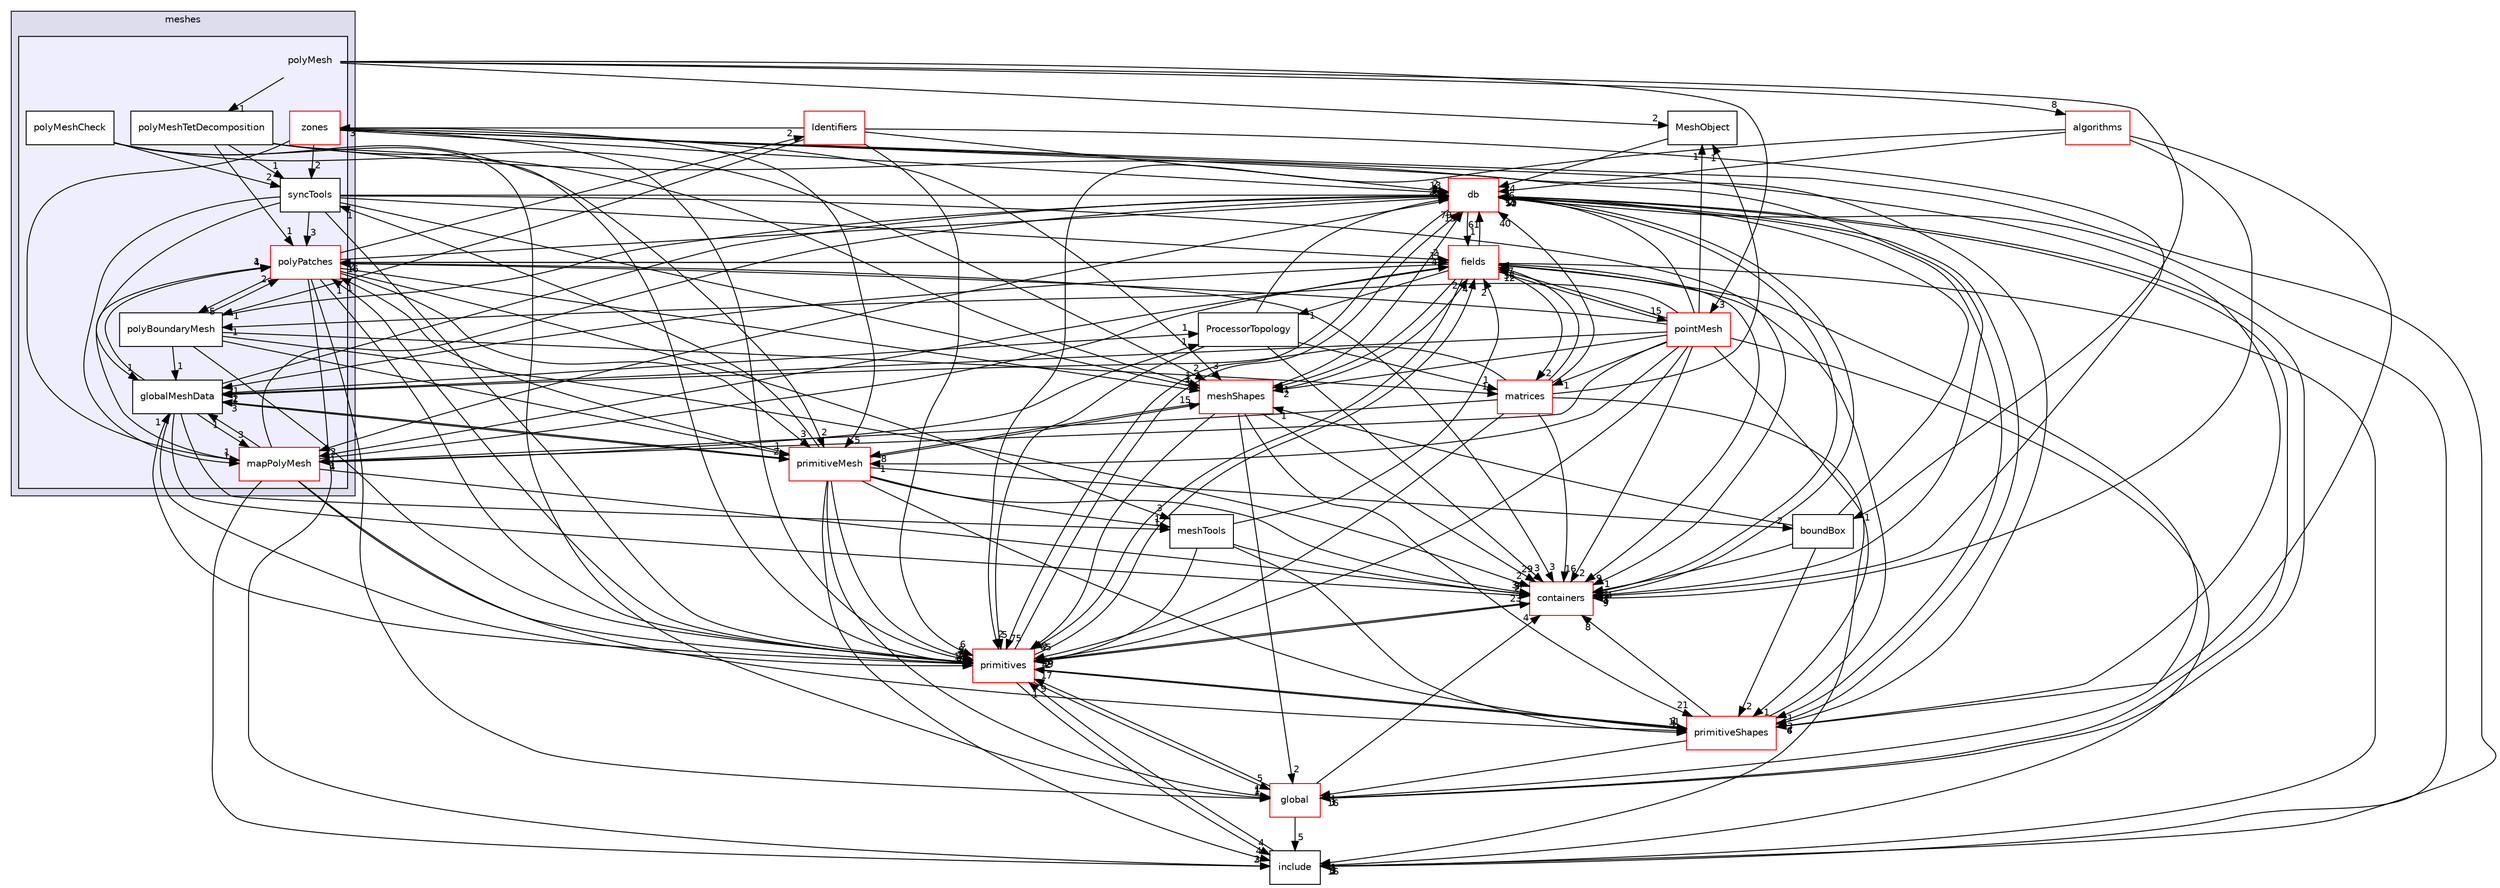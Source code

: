 digraph "src/OpenFOAM/meshes/polyMesh" {
  bgcolor=transparent;
  compound=true
  node [ fontsize="10", fontname="Helvetica"];
  edge [ labelfontsize="10", labelfontname="Helvetica"];
  subgraph clusterdir_aa2423979fb45fc41c393a5db370ab21 {
    graph [ bgcolor="#ddddee", pencolor="black", label="meshes" fontname="Helvetica", fontsize="10", URL="dir_aa2423979fb45fc41c393a5db370ab21.html"]
  subgraph clusterdir_5e5a63cb97aae3d01c8e98f0c14953bc {
    graph [ bgcolor="#eeeeff", pencolor="black", label="" URL="dir_5e5a63cb97aae3d01c8e98f0c14953bc.html"];
    dir_5e5a63cb97aae3d01c8e98f0c14953bc [shape=plaintext label="polyMesh"];
    dir_95ca72a671ba08a3e33cea2e49f9882b [shape=box label="globalMeshData" color="black" fillcolor="white" style="filled" URL="dir_95ca72a671ba08a3e33cea2e49f9882b.html"];
    dir_1adf3b4e71e6bce57c8961c31cd11722 [shape=box label="mapPolyMesh" color="red" fillcolor="white" style="filled" URL="dir_1adf3b4e71e6bce57c8961c31cd11722.html"];
    dir_69df57964460ad28b76ac09933bf52c8 [shape=box label="polyBoundaryMesh" color="black" fillcolor="white" style="filled" URL="dir_69df57964460ad28b76ac09933bf52c8.html"];
    dir_3e84726d0154b50af3a1a7ed05c0a6bf [shape=box label="polyMeshCheck" color="black" fillcolor="white" style="filled" URL="dir_3e84726d0154b50af3a1a7ed05c0a6bf.html"];
    dir_1e4945b354ea97891e73a31b10cf7cca [shape=box label="polyMeshTetDecomposition" color="black" fillcolor="white" style="filled" URL="dir_1e4945b354ea97891e73a31b10cf7cca.html"];
    dir_67ffeba79fe92b46a9460556346ffbde [shape=box label="polyPatches" color="red" fillcolor="white" style="filled" URL="dir_67ffeba79fe92b46a9460556346ffbde.html"];
    dir_846fa5f9578248909e3d5e97be33930d [shape=box label="syncTools" color="black" fillcolor="white" style="filled" URL="dir_846fa5f9578248909e3d5e97be33930d.html"];
    dir_64d5f56b1fc2c581582c069046c0b977 [shape=box label="zones" color="red" fillcolor="white" style="filled" URL="dir_64d5f56b1fc2c581582c069046c0b977.html"];
  }
  }
  dir_962442b8f989d5529fab5e0f0e4ffb74 [shape=box label="fields" color="red" URL="dir_962442b8f989d5529fab5e0f0e4ffb74.html"];
  dir_19d0872053bde092be81d7fe3f56cbf7 [shape=box label="containers" color="red" URL="dir_19d0872053bde092be81d7fe3f56cbf7.html"];
  dir_b07477ab37bc0cd7eb28fb569c691c21 [shape=box label="matrices" color="red" URL="dir_b07477ab37bc0cd7eb28fb569c691c21.html"];
  dir_d498992fb7d3f293d898bf6d3a4df869 [shape=box label="primitiveMesh" color="red" URL="dir_d498992fb7d3f293d898bf6d3a4df869.html"];
  dir_eacc4aff89696b3e3ac7cbcde46e9390 [shape=box label="MeshObject" URL="dir_eacc4aff89696b3e3ac7cbcde46e9390.html"];
  dir_63c634f7a7cfd679ac26c67fb30fc32f [shape=box label="db" color="red" URL="dir_63c634f7a7cfd679ac26c67fb30fc32f.html"];
  dir_a36ac568b20b0ed2190ed53a491bc296 [shape=box label="primitiveShapes" color="red" URL="dir_a36ac568b20b0ed2190ed53a491bc296.html"];
  dir_fa020d1bff9bcecc84fa7b07f71b0284 [shape=box label="meshTools" URL="dir_fa020d1bff9bcecc84fa7b07f71b0284.html"];
  dir_419482a3f24625018b60fd6b1f4b7501 [shape=box label="boundBox" URL="dir_419482a3f24625018b60fd6b1f4b7501.html"];
  dir_8583492183f4d27c76555f8f333dd07b [shape=box label="global" color="red" URL="dir_8583492183f4d27c76555f8f333dd07b.html"];
  dir_3e50f45338116b169052b428016851aa [shape=box label="primitives" color="red" URL="dir_3e50f45338116b169052b428016851aa.html"];
  dir_d4a4bcbf783b68a312735f83d8eebbff [shape=box label="algorithms" color="red" URL="dir_d4a4bcbf783b68a312735f83d8eebbff.html"];
  dir_b8e2732bc99f8fb2a379dad81aa6030e [shape=box label="meshShapes" color="red" URL="dir_b8e2732bc99f8fb2a379dad81aa6030e.html"];
  dir_e954e9f5966bc1c681a414ec8bd0ee15 [shape=box label="include" URL="dir_e954e9f5966bc1c681a414ec8bd0ee15.html"];
  dir_44915d476cda87f9c46b97924fb23879 [shape=box label="pointMesh" color="red" URL="dir_44915d476cda87f9c46b97924fb23879.html"];
  dir_46d38082bd7d8309277c8be4e1f70190 [shape=box label="ProcessorTopology" URL="dir_46d38082bd7d8309277c8be4e1f70190.html"];
  dir_162c770ecfd5d3d84e768ef2f1993e65 [shape=box label="Identifiers" color="red" URL="dir_162c770ecfd5d3d84e768ef2f1993e65.html"];
  dir_1e4945b354ea97891e73a31b10cf7cca->dir_67ffeba79fe92b46a9460556346ffbde [headlabel="1", labeldistance=1.5 headhref="dir_002315_002316.html"];
  dir_1e4945b354ea97891e73a31b10cf7cca->dir_846fa5f9578248909e3d5e97be33930d [headlabel="1", labeldistance=1.5 headhref="dir_002315_002334.html"];
  dir_1e4945b354ea97891e73a31b10cf7cca->dir_a36ac568b20b0ed2190ed53a491bc296 [headlabel="3", labeldistance=1.5 headhref="dir_002315_002347.html"];
  dir_1e4945b354ea97891e73a31b10cf7cca->dir_3e50f45338116b169052b428016851aa [headlabel="1", labeldistance=1.5 headhref="dir_002315_002358.html"];
  dir_1e4945b354ea97891e73a31b10cf7cca->dir_b8e2732bc99f8fb2a379dad81aa6030e [headlabel="2", labeldistance=1.5 headhref="dir_002315_002271.html"];
  dir_962442b8f989d5529fab5e0f0e4ffb74->dir_67ffeba79fe92b46a9460556346ffbde [headlabel="4", labeldistance=1.5 headhref="dir_002054_002316.html"];
  dir_962442b8f989d5529fab5e0f0e4ffb74->dir_19d0872053bde092be81d7fe3f56cbf7 [headlabel="9", labeldistance=1.5 headhref="dir_002054_001934.html"];
  dir_962442b8f989d5529fab5e0f0e4ffb74->dir_b07477ab37bc0cd7eb28fb569c691c21 [headlabel="2", labeldistance=1.5 headhref="dir_002054_002170.html"];
  dir_962442b8f989d5529fab5e0f0e4ffb74->dir_1adf3b4e71e6bce57c8961c31cd11722 [headlabel="1", labeldistance=1.5 headhref="dir_002054_002306.html"];
  dir_962442b8f989d5529fab5e0f0e4ffb74->dir_63c634f7a7cfd679ac26c67fb30fc32f [headlabel="61", labeldistance=1.5 headhref="dir_002054_001985.html"];
  dir_962442b8f989d5529fab5e0f0e4ffb74->dir_95ca72a671ba08a3e33cea2e49f9882b [headlabel="1", labeldistance=1.5 headhref="dir_002054_002305.html"];
  dir_962442b8f989d5529fab5e0f0e4ffb74->dir_8583492183f4d27c76555f8f333dd07b [headlabel="1", labeldistance=1.5 headhref="dir_002054_002130.html"];
  dir_962442b8f989d5529fab5e0f0e4ffb74->dir_3e50f45338116b169052b428016851aa [headlabel="65", labeldistance=1.5 headhref="dir_002054_002358.html"];
  dir_962442b8f989d5529fab5e0f0e4ffb74->dir_b8e2732bc99f8fb2a379dad81aa6030e [headlabel="1", labeldistance=1.5 headhref="dir_002054_002271.html"];
  dir_962442b8f989d5529fab5e0f0e4ffb74->dir_e954e9f5966bc1c681a414ec8bd0ee15 [headlabel="1", labeldistance=1.5 headhref="dir_002054_002152.html"];
  dir_962442b8f989d5529fab5e0f0e4ffb74->dir_44915d476cda87f9c46b97924fb23879 [headlabel="15", labeldistance=1.5 headhref="dir_002054_002282.html"];
  dir_962442b8f989d5529fab5e0f0e4ffb74->dir_46d38082bd7d8309277c8be4e1f70190 [headlabel="1", labeldistance=1.5 headhref="dir_002054_002356.html"];
  dir_67ffeba79fe92b46a9460556346ffbde->dir_962442b8f989d5529fab5e0f0e4ffb74 [headlabel="11", labeldistance=1.5 headhref="dir_002316_002054.html"];
  dir_67ffeba79fe92b46a9460556346ffbde->dir_19d0872053bde092be81d7fe3f56cbf7 [headlabel="3", labeldistance=1.5 headhref="dir_002316_001934.html"];
  dir_67ffeba79fe92b46a9460556346ffbde->dir_69df57964460ad28b76ac09933bf52c8 [headlabel="5", labeldistance=1.5 headhref="dir_002316_002313.html"];
  dir_67ffeba79fe92b46a9460556346ffbde->dir_d498992fb7d3f293d898bf6d3a4df869 [headlabel="3", labeldistance=1.5 headhref="dir_002316_002342.html"];
  dir_67ffeba79fe92b46a9460556346ffbde->dir_63c634f7a7cfd679ac26c67fb30fc32f [headlabel="27", labeldistance=1.5 headhref="dir_002316_001985.html"];
  dir_67ffeba79fe92b46a9460556346ffbde->dir_fa020d1bff9bcecc84fa7b07f71b0284 [headlabel="3", labeldistance=1.5 headhref="dir_002316_002281.html"];
  dir_67ffeba79fe92b46a9460556346ffbde->dir_8583492183f4d27c76555f8f333dd07b [headlabel="1", labeldistance=1.5 headhref="dir_002316_002130.html"];
  dir_67ffeba79fe92b46a9460556346ffbde->dir_3e50f45338116b169052b428016851aa [headlabel="2", labeldistance=1.5 headhref="dir_002316_002358.html"];
  dir_67ffeba79fe92b46a9460556346ffbde->dir_b8e2732bc99f8fb2a379dad81aa6030e [headlabel="3", labeldistance=1.5 headhref="dir_002316_002271.html"];
  dir_67ffeba79fe92b46a9460556346ffbde->dir_e954e9f5966bc1c681a414ec8bd0ee15 [headlabel="3", labeldistance=1.5 headhref="dir_002316_002152.html"];
  dir_67ffeba79fe92b46a9460556346ffbde->dir_162c770ecfd5d3d84e768ef2f1993e65 [headlabel="2", labeldistance=1.5 headhref="dir_002316_002265.html"];
  dir_19d0872053bde092be81d7fe3f56cbf7->dir_63c634f7a7cfd679ac26c67fb30fc32f [headlabel="51", labeldistance=1.5 headhref="dir_001934_001985.html"];
  dir_19d0872053bde092be81d7fe3f56cbf7->dir_3e50f45338116b169052b428016851aa [headlabel="49", labeldistance=1.5 headhref="dir_001934_002358.html"];
  dir_b07477ab37bc0cd7eb28fb569c691c21->dir_962442b8f989d5529fab5e0f0e4ffb74 [headlabel="36", labeldistance=1.5 headhref="dir_002170_002054.html"];
  dir_b07477ab37bc0cd7eb28fb569c691c21->dir_19d0872053bde092be81d7fe3f56cbf7 [headlabel="16", labeldistance=1.5 headhref="dir_002170_001934.html"];
  dir_b07477ab37bc0cd7eb28fb569c691c21->dir_1adf3b4e71e6bce57c8961c31cd11722 [headlabel="1", labeldistance=1.5 headhref="dir_002170_002306.html"];
  dir_b07477ab37bc0cd7eb28fb569c691c21->dir_eacc4aff89696b3e3ac7cbcde46e9390 [headlabel="1", labeldistance=1.5 headhref="dir_002170_002270.html"];
  dir_b07477ab37bc0cd7eb28fb569c691c21->dir_63c634f7a7cfd679ac26c67fb30fc32f [headlabel="40", labeldistance=1.5 headhref="dir_002170_001985.html"];
  dir_b07477ab37bc0cd7eb28fb569c691c21->dir_95ca72a671ba08a3e33cea2e49f9882b [headlabel="1", labeldistance=1.5 headhref="dir_002170_002305.html"];
  dir_b07477ab37bc0cd7eb28fb569c691c21->dir_3e50f45338116b169052b428016851aa [headlabel="26", labeldistance=1.5 headhref="dir_002170_002358.html"];
  dir_b07477ab37bc0cd7eb28fb569c691c21->dir_e954e9f5966bc1c681a414ec8bd0ee15 [headlabel="1", labeldistance=1.5 headhref="dir_002170_002152.html"];
  dir_1adf3b4e71e6bce57c8961c31cd11722->dir_962442b8f989d5529fab5e0f0e4ffb74 [headlabel="4", labeldistance=1.5 headhref="dir_002306_002054.html"];
  dir_1adf3b4e71e6bce57c8961c31cd11722->dir_67ffeba79fe92b46a9460556346ffbde [headlabel="1", labeldistance=1.5 headhref="dir_002306_002316.html"];
  dir_1adf3b4e71e6bce57c8961c31cd11722->dir_19d0872053bde092be81d7fe3f56cbf7 [headlabel="7", labeldistance=1.5 headhref="dir_002306_001934.html"];
  dir_1adf3b4e71e6bce57c8961c31cd11722->dir_63c634f7a7cfd679ac26c67fb30fc32f [headlabel="9", labeldistance=1.5 headhref="dir_002306_001985.html"];
  dir_1adf3b4e71e6bce57c8961c31cd11722->dir_a36ac568b20b0ed2190ed53a491bc296 [headlabel="1", labeldistance=1.5 headhref="dir_002306_002347.html"];
  dir_1adf3b4e71e6bce57c8961c31cd11722->dir_95ca72a671ba08a3e33cea2e49f9882b [headlabel="1", labeldistance=1.5 headhref="dir_002306_002305.html"];
  dir_1adf3b4e71e6bce57c8961c31cd11722->dir_3e50f45338116b169052b428016851aa [headlabel="13", labeldistance=1.5 headhref="dir_002306_002358.html"];
  dir_1adf3b4e71e6bce57c8961c31cd11722->dir_e954e9f5966bc1c681a414ec8bd0ee15 [headlabel="2", labeldistance=1.5 headhref="dir_002306_002152.html"];
  dir_1adf3b4e71e6bce57c8961c31cd11722->dir_46d38082bd7d8309277c8be4e1f70190 [headlabel="1", labeldistance=1.5 headhref="dir_002306_002356.html"];
  dir_69df57964460ad28b76ac09933bf52c8->dir_67ffeba79fe92b46a9460556346ffbde [headlabel="2", labeldistance=1.5 headhref="dir_002313_002316.html"];
  dir_69df57964460ad28b76ac09933bf52c8->dir_19d0872053bde092be81d7fe3f56cbf7 [headlabel="2", labeldistance=1.5 headhref="dir_002313_001934.html"];
  dir_69df57964460ad28b76ac09933bf52c8->dir_b07477ab37bc0cd7eb28fb569c691c21 [headlabel="1", labeldistance=1.5 headhref="dir_002313_002170.html"];
  dir_69df57964460ad28b76ac09933bf52c8->dir_d498992fb7d3f293d898bf6d3a4df869 [headlabel="1", labeldistance=1.5 headhref="dir_002313_002342.html"];
  dir_69df57964460ad28b76ac09933bf52c8->dir_63c634f7a7cfd679ac26c67fb30fc32f [headlabel="4", labeldistance=1.5 headhref="dir_002313_001985.html"];
  dir_69df57964460ad28b76ac09933bf52c8->dir_95ca72a671ba08a3e33cea2e49f9882b [headlabel="1", labeldistance=1.5 headhref="dir_002313_002305.html"];
  dir_69df57964460ad28b76ac09933bf52c8->dir_3e50f45338116b169052b428016851aa [headlabel="2", labeldistance=1.5 headhref="dir_002313_002358.html"];
  dir_64d5f56b1fc2c581582c069046c0b977->dir_19d0872053bde092be81d7fe3f56cbf7 [headlabel="8", labeldistance=1.5 headhref="dir_002335_001934.html"];
  dir_64d5f56b1fc2c581582c069046c0b977->dir_1adf3b4e71e6bce57c8961c31cd11722 [headlabel="1", labeldistance=1.5 headhref="dir_002335_002306.html"];
  dir_64d5f56b1fc2c581582c069046c0b977->dir_d498992fb7d3f293d898bf6d3a4df869 [headlabel="5", labeldistance=1.5 headhref="dir_002335_002342.html"];
  dir_64d5f56b1fc2c581582c069046c0b977->dir_846fa5f9578248909e3d5e97be33930d [headlabel="2", labeldistance=1.5 headhref="dir_002335_002334.html"];
  dir_64d5f56b1fc2c581582c069046c0b977->dir_63c634f7a7cfd679ac26c67fb30fc32f [headlabel="13", labeldistance=1.5 headhref="dir_002335_001985.html"];
  dir_64d5f56b1fc2c581582c069046c0b977->dir_a36ac568b20b0ed2190ed53a491bc296 [headlabel="4", labeldistance=1.5 headhref="dir_002335_002347.html"];
  dir_64d5f56b1fc2c581582c069046c0b977->dir_3e50f45338116b169052b428016851aa [headlabel="3", labeldistance=1.5 headhref="dir_002335_002358.html"];
  dir_64d5f56b1fc2c581582c069046c0b977->dir_b8e2732bc99f8fb2a379dad81aa6030e [headlabel="3", labeldistance=1.5 headhref="dir_002335_002271.html"];
  dir_64d5f56b1fc2c581582c069046c0b977->dir_e954e9f5966bc1c681a414ec8bd0ee15 [headlabel="5", labeldistance=1.5 headhref="dir_002335_002152.html"];
  dir_d498992fb7d3f293d898bf6d3a4df869->dir_67ffeba79fe92b46a9460556346ffbde [headlabel="1", labeldistance=1.5 headhref="dir_002342_002316.html"];
  dir_d498992fb7d3f293d898bf6d3a4df869->dir_19d0872053bde092be81d7fe3f56cbf7 [headlabel="34", labeldistance=1.5 headhref="dir_002342_001934.html"];
  dir_d498992fb7d3f293d898bf6d3a4df869->dir_846fa5f9578248909e3d5e97be33930d [headlabel="1", labeldistance=1.5 headhref="dir_002342_002334.html"];
  dir_d498992fb7d3f293d898bf6d3a4df869->dir_a36ac568b20b0ed2190ed53a491bc296 [headlabel="11", labeldistance=1.5 headhref="dir_002342_002347.html"];
  dir_d498992fb7d3f293d898bf6d3a4df869->dir_fa020d1bff9bcecc84fa7b07f71b0284 [headlabel="1", labeldistance=1.5 headhref="dir_002342_002281.html"];
  dir_d498992fb7d3f293d898bf6d3a4df869->dir_95ca72a671ba08a3e33cea2e49f9882b [headlabel="3", labeldistance=1.5 headhref="dir_002342_002305.html"];
  dir_d498992fb7d3f293d898bf6d3a4df869->dir_419482a3f24625018b60fd6b1f4b7501 [headlabel="2", labeldistance=1.5 headhref="dir_002342_002262.html"];
  dir_d498992fb7d3f293d898bf6d3a4df869->dir_8583492183f4d27c76555f8f333dd07b [headlabel="1", labeldistance=1.5 headhref="dir_002342_002130.html"];
  dir_d498992fb7d3f293d898bf6d3a4df869->dir_3e50f45338116b169052b428016851aa [headlabel="9", labeldistance=1.5 headhref="dir_002342_002358.html"];
  dir_d498992fb7d3f293d898bf6d3a4df869->dir_b8e2732bc99f8fb2a379dad81aa6030e [headlabel="15", labeldistance=1.5 headhref="dir_002342_002271.html"];
  dir_d498992fb7d3f293d898bf6d3a4df869->dir_e954e9f5966bc1c681a414ec8bd0ee15 [headlabel="4", labeldistance=1.5 headhref="dir_002342_002152.html"];
  dir_eacc4aff89696b3e3ac7cbcde46e9390->dir_63c634f7a7cfd679ac26c67fb30fc32f [headlabel="4", labeldistance=1.5 headhref="dir_002270_001985.html"];
  dir_846fa5f9578248909e3d5e97be33930d->dir_962442b8f989d5529fab5e0f0e4ffb74 [headlabel="2", labeldistance=1.5 headhref="dir_002334_002054.html"];
  dir_846fa5f9578248909e3d5e97be33930d->dir_67ffeba79fe92b46a9460556346ffbde [headlabel="3", labeldistance=1.5 headhref="dir_002334_002316.html"];
  dir_846fa5f9578248909e3d5e97be33930d->dir_19d0872053bde092be81d7fe3f56cbf7 [headlabel="1", labeldistance=1.5 headhref="dir_002334_001934.html"];
  dir_846fa5f9578248909e3d5e97be33930d->dir_1adf3b4e71e6bce57c8961c31cd11722 [headlabel="1", labeldistance=1.5 headhref="dir_002334_002306.html"];
  dir_846fa5f9578248909e3d5e97be33930d->dir_63c634f7a7cfd679ac26c67fb30fc32f [headlabel="1", labeldistance=1.5 headhref="dir_002334_001985.html"];
  dir_846fa5f9578248909e3d5e97be33930d->dir_95ca72a671ba08a3e33cea2e49f9882b [headlabel="1", labeldistance=1.5 headhref="dir_002334_002305.html"];
  dir_846fa5f9578248909e3d5e97be33930d->dir_3e50f45338116b169052b428016851aa [headlabel="2", labeldistance=1.5 headhref="dir_002334_002358.html"];
  dir_846fa5f9578248909e3d5e97be33930d->dir_b8e2732bc99f8fb2a379dad81aa6030e [headlabel="1", labeldistance=1.5 headhref="dir_002334_002271.html"];
  dir_63c634f7a7cfd679ac26c67fb30fc32f->dir_962442b8f989d5529fab5e0f0e4ffb74 [headlabel="1", labeldistance=1.5 headhref="dir_001985_002054.html"];
  dir_63c634f7a7cfd679ac26c67fb30fc32f->dir_19d0872053bde092be81d7fe3f56cbf7 [headlabel="34", labeldistance=1.5 headhref="dir_001985_001934.html"];
  dir_63c634f7a7cfd679ac26c67fb30fc32f->dir_1adf3b4e71e6bce57c8961c31cd11722 [headlabel="2", labeldistance=1.5 headhref="dir_001985_002306.html"];
  dir_63c634f7a7cfd679ac26c67fb30fc32f->dir_a36ac568b20b0ed2190ed53a491bc296 [headlabel="1", labeldistance=1.5 headhref="dir_001985_002347.html"];
  dir_63c634f7a7cfd679ac26c67fb30fc32f->dir_8583492183f4d27c76555f8f333dd07b [headlabel="16", labeldistance=1.5 headhref="dir_001985_002130.html"];
  dir_63c634f7a7cfd679ac26c67fb30fc32f->dir_3e50f45338116b169052b428016851aa [headlabel="75", labeldistance=1.5 headhref="dir_001985_002358.html"];
  dir_63c634f7a7cfd679ac26c67fb30fc32f->dir_e954e9f5966bc1c681a414ec8bd0ee15 [headlabel="16", labeldistance=1.5 headhref="dir_001985_002152.html"];
  dir_a36ac568b20b0ed2190ed53a491bc296->dir_962442b8f989d5529fab5e0f0e4ffb74 [headlabel="7", labeldistance=1.5 headhref="dir_002347_002054.html"];
  dir_a36ac568b20b0ed2190ed53a491bc296->dir_19d0872053bde092be81d7fe3f56cbf7 [headlabel="8", labeldistance=1.5 headhref="dir_002347_001934.html"];
  dir_a36ac568b20b0ed2190ed53a491bc296->dir_63c634f7a7cfd679ac26c67fb30fc32f [headlabel="7", labeldistance=1.5 headhref="dir_002347_001985.html"];
  dir_a36ac568b20b0ed2190ed53a491bc296->dir_8583492183f4d27c76555f8f333dd07b [headlabel="1", labeldistance=1.5 headhref="dir_002347_002130.html"];
  dir_a36ac568b20b0ed2190ed53a491bc296->dir_3e50f45338116b169052b428016851aa [headlabel="17", labeldistance=1.5 headhref="dir_002347_002358.html"];
  dir_fa020d1bff9bcecc84fa7b07f71b0284->dir_962442b8f989d5529fab5e0f0e4ffb74 [headlabel="2", labeldistance=1.5 headhref="dir_002281_002054.html"];
  dir_fa020d1bff9bcecc84fa7b07f71b0284->dir_19d0872053bde092be81d7fe3f56cbf7 [headlabel="3", labeldistance=1.5 headhref="dir_002281_001934.html"];
  dir_fa020d1bff9bcecc84fa7b07f71b0284->dir_a36ac568b20b0ed2190ed53a491bc296 [headlabel="2", labeldistance=1.5 headhref="dir_002281_002347.html"];
  dir_fa020d1bff9bcecc84fa7b07f71b0284->dir_3e50f45338116b169052b428016851aa [headlabel="2", labeldistance=1.5 headhref="dir_002281_002358.html"];
  dir_95ca72a671ba08a3e33cea2e49f9882b->dir_67ffeba79fe92b46a9460556346ffbde [headlabel="4", labeldistance=1.5 headhref="dir_002305_002316.html"];
  dir_95ca72a671ba08a3e33cea2e49f9882b->dir_19d0872053bde092be81d7fe3f56cbf7 [headlabel="2", labeldistance=1.5 headhref="dir_002305_001934.html"];
  dir_95ca72a671ba08a3e33cea2e49f9882b->dir_1adf3b4e71e6bce57c8961c31cd11722 [headlabel="3", labeldistance=1.5 headhref="dir_002305_002306.html"];
  dir_95ca72a671ba08a3e33cea2e49f9882b->dir_d498992fb7d3f293d898bf6d3a4df869 [headlabel="2", labeldistance=1.5 headhref="dir_002305_002342.html"];
  dir_95ca72a671ba08a3e33cea2e49f9882b->dir_63c634f7a7cfd679ac26c67fb30fc32f [headlabel="3", labeldistance=1.5 headhref="dir_002305_001985.html"];
  dir_95ca72a671ba08a3e33cea2e49f9882b->dir_fa020d1bff9bcecc84fa7b07f71b0284 [headlabel="1", labeldistance=1.5 headhref="dir_002305_002281.html"];
  dir_95ca72a671ba08a3e33cea2e49f9882b->dir_3e50f45338116b169052b428016851aa [headlabel="4", labeldistance=1.5 headhref="dir_002305_002358.html"];
  dir_95ca72a671ba08a3e33cea2e49f9882b->dir_46d38082bd7d8309277c8be4e1f70190 [headlabel="1", labeldistance=1.5 headhref="dir_002305_002356.html"];
  dir_419482a3f24625018b60fd6b1f4b7501->dir_19d0872053bde092be81d7fe3f56cbf7 [headlabel="1", labeldistance=1.5 headhref="dir_002262_001934.html"];
  dir_419482a3f24625018b60fd6b1f4b7501->dir_63c634f7a7cfd679ac26c67fb30fc32f [headlabel="2", labeldistance=1.5 headhref="dir_002262_001985.html"];
  dir_419482a3f24625018b60fd6b1f4b7501->dir_a36ac568b20b0ed2190ed53a491bc296 [headlabel="2", labeldistance=1.5 headhref="dir_002262_002347.html"];
  dir_419482a3f24625018b60fd6b1f4b7501->dir_b8e2732bc99f8fb2a379dad81aa6030e [headlabel="1", labeldistance=1.5 headhref="dir_002262_002271.html"];
  dir_8583492183f4d27c76555f8f333dd07b->dir_19d0872053bde092be81d7fe3f56cbf7 [headlabel="4", labeldistance=1.5 headhref="dir_002130_001934.html"];
  dir_8583492183f4d27c76555f8f333dd07b->dir_63c634f7a7cfd679ac26c67fb30fc32f [headlabel="15", labeldistance=1.5 headhref="dir_002130_001985.html"];
  dir_8583492183f4d27c76555f8f333dd07b->dir_3e50f45338116b169052b428016851aa [headlabel="9", labeldistance=1.5 headhref="dir_002130_002358.html"];
  dir_8583492183f4d27c76555f8f333dd07b->dir_e954e9f5966bc1c681a414ec8bd0ee15 [headlabel="5", labeldistance=1.5 headhref="dir_002130_002152.html"];
  dir_5e5a63cb97aae3d01c8e98f0c14953bc->dir_1e4945b354ea97891e73a31b10cf7cca [headlabel="1", labeldistance=1.5 headhref="dir_002304_002315.html"];
  dir_5e5a63cb97aae3d01c8e98f0c14953bc->dir_eacc4aff89696b3e3ac7cbcde46e9390 [headlabel="2", labeldistance=1.5 headhref="dir_002304_002270.html"];
  dir_5e5a63cb97aae3d01c8e98f0c14953bc->dir_419482a3f24625018b60fd6b1f4b7501 [headlabel="1", labeldistance=1.5 headhref="dir_002304_002262.html"];
  dir_5e5a63cb97aae3d01c8e98f0c14953bc->dir_d4a4bcbf783b68a312735f83d8eebbff [headlabel="8", labeldistance=1.5 headhref="dir_002304_001930.html"];
  dir_5e5a63cb97aae3d01c8e98f0c14953bc->dir_44915d476cda87f9c46b97924fb23879 [headlabel="3", labeldistance=1.5 headhref="dir_002304_002282.html"];
  dir_3e84726d0154b50af3a1a7ed05c0a6bf->dir_d498992fb7d3f293d898bf6d3a4df869 [headlabel="2", labeldistance=1.5 headhref="dir_002314_002342.html"];
  dir_3e84726d0154b50af3a1a7ed05c0a6bf->dir_846fa5f9578248909e3d5e97be33930d [headlabel="2", labeldistance=1.5 headhref="dir_002314_002334.html"];
  dir_3e84726d0154b50af3a1a7ed05c0a6bf->dir_8583492183f4d27c76555f8f333dd07b [headlabel="1", labeldistance=1.5 headhref="dir_002314_002130.html"];
  dir_3e84726d0154b50af3a1a7ed05c0a6bf->dir_b8e2732bc99f8fb2a379dad81aa6030e [headlabel="1", labeldistance=1.5 headhref="dir_002314_002271.html"];
  dir_3e50f45338116b169052b428016851aa->dir_962442b8f989d5529fab5e0f0e4ffb74 [headlabel="4", labeldistance=1.5 headhref="dir_002358_002054.html"];
  dir_3e50f45338116b169052b428016851aa->dir_67ffeba79fe92b46a9460556346ffbde [headlabel="1", labeldistance=1.5 headhref="dir_002358_002316.html"];
  dir_3e50f45338116b169052b428016851aa->dir_19d0872053bde092be81d7fe3f56cbf7 [headlabel="23", labeldistance=1.5 headhref="dir_002358_001934.html"];
  dir_3e50f45338116b169052b428016851aa->dir_63c634f7a7cfd679ac26c67fb30fc32f [headlabel="79", labeldistance=1.5 headhref="dir_002358_001985.html"];
  dir_3e50f45338116b169052b428016851aa->dir_a36ac568b20b0ed2190ed53a491bc296 [headlabel="1", labeldistance=1.5 headhref="dir_002358_002347.html"];
  dir_3e50f45338116b169052b428016851aa->dir_95ca72a671ba08a3e33cea2e49f9882b [headlabel="1", labeldistance=1.5 headhref="dir_002358_002305.html"];
  dir_3e50f45338116b169052b428016851aa->dir_8583492183f4d27c76555f8f333dd07b [headlabel="5", labeldistance=1.5 headhref="dir_002358_002130.html"];
  dir_3e50f45338116b169052b428016851aa->dir_e954e9f5966bc1c681a414ec8bd0ee15 [headlabel="4", labeldistance=1.5 headhref="dir_002358_002152.html"];
  dir_d4a4bcbf783b68a312735f83d8eebbff->dir_19d0872053bde092be81d7fe3f56cbf7 [headlabel="9", labeldistance=1.5 headhref="dir_001930_001934.html"];
  dir_d4a4bcbf783b68a312735f83d8eebbff->dir_63c634f7a7cfd679ac26c67fb30fc32f [headlabel="6", labeldistance=1.5 headhref="dir_001930_001985.html"];
  dir_d4a4bcbf783b68a312735f83d8eebbff->dir_a36ac568b20b0ed2190ed53a491bc296 [headlabel="6", labeldistance=1.5 headhref="dir_001930_002347.html"];
  dir_d4a4bcbf783b68a312735f83d8eebbff->dir_3e50f45338116b169052b428016851aa [headlabel="2", labeldistance=1.5 headhref="dir_001930_002358.html"];
  dir_b8e2732bc99f8fb2a379dad81aa6030e->dir_962442b8f989d5529fab5e0f0e4ffb74 [headlabel="2", labeldistance=1.5 headhref="dir_002271_002054.html"];
  dir_b8e2732bc99f8fb2a379dad81aa6030e->dir_19d0872053bde092be81d7fe3f56cbf7 [headlabel="29", labeldistance=1.5 headhref="dir_002271_001934.html"];
  dir_b8e2732bc99f8fb2a379dad81aa6030e->dir_d498992fb7d3f293d898bf6d3a4df869 [headlabel="8", labeldistance=1.5 headhref="dir_002271_002342.html"];
  dir_b8e2732bc99f8fb2a379dad81aa6030e->dir_63c634f7a7cfd679ac26c67fb30fc32f [headlabel="15", labeldistance=1.5 headhref="dir_002271_001985.html"];
  dir_b8e2732bc99f8fb2a379dad81aa6030e->dir_a36ac568b20b0ed2190ed53a491bc296 [headlabel="21", labeldistance=1.5 headhref="dir_002271_002347.html"];
  dir_b8e2732bc99f8fb2a379dad81aa6030e->dir_8583492183f4d27c76555f8f333dd07b [headlabel="2", labeldistance=1.5 headhref="dir_002271_002130.html"];
  dir_b8e2732bc99f8fb2a379dad81aa6030e->dir_3e50f45338116b169052b428016851aa [headlabel="9", labeldistance=1.5 headhref="dir_002271_002358.html"];
  dir_e954e9f5966bc1c681a414ec8bd0ee15->dir_3e50f45338116b169052b428016851aa [headlabel="1", labeldistance=1.5 headhref="dir_002152_002358.html"];
  dir_44915d476cda87f9c46b97924fb23879->dir_962442b8f989d5529fab5e0f0e4ffb74 [headlabel="12", labeldistance=1.5 headhref="dir_002282_002054.html"];
  dir_44915d476cda87f9c46b97924fb23879->dir_67ffeba79fe92b46a9460556346ffbde [headlabel="15", labeldistance=1.5 headhref="dir_002282_002316.html"];
  dir_44915d476cda87f9c46b97924fb23879->dir_19d0872053bde092be81d7fe3f56cbf7 [headlabel="2", labeldistance=1.5 headhref="dir_002282_001934.html"];
  dir_44915d476cda87f9c46b97924fb23879->dir_b07477ab37bc0cd7eb28fb569c691c21 [headlabel="1", labeldistance=1.5 headhref="dir_002282_002170.html"];
  dir_44915d476cda87f9c46b97924fb23879->dir_1adf3b4e71e6bce57c8961c31cd11722 [headlabel="4", labeldistance=1.5 headhref="dir_002282_002306.html"];
  dir_44915d476cda87f9c46b97924fb23879->dir_69df57964460ad28b76ac09933bf52c8 [headlabel="1", labeldistance=1.5 headhref="dir_002282_002313.html"];
  dir_44915d476cda87f9c46b97924fb23879->dir_d498992fb7d3f293d898bf6d3a4df869 [headlabel="1", labeldistance=1.5 headhref="dir_002282_002342.html"];
  dir_44915d476cda87f9c46b97924fb23879->dir_eacc4aff89696b3e3ac7cbcde46e9390 [headlabel="1", labeldistance=1.5 headhref="dir_002282_002270.html"];
  dir_44915d476cda87f9c46b97924fb23879->dir_63c634f7a7cfd679ac26c67fb30fc32f [headlabel="13", labeldistance=1.5 headhref="dir_002282_001985.html"];
  dir_44915d476cda87f9c46b97924fb23879->dir_a36ac568b20b0ed2190ed53a491bc296 [headlabel="1", labeldistance=1.5 headhref="dir_002282_002347.html"];
  dir_44915d476cda87f9c46b97924fb23879->dir_95ca72a671ba08a3e33cea2e49f9882b [headlabel="2", labeldistance=1.5 headhref="dir_002282_002305.html"];
  dir_44915d476cda87f9c46b97924fb23879->dir_3e50f45338116b169052b428016851aa [headlabel="2", labeldistance=1.5 headhref="dir_002282_002358.html"];
  dir_44915d476cda87f9c46b97924fb23879->dir_b8e2732bc99f8fb2a379dad81aa6030e [headlabel="2", labeldistance=1.5 headhref="dir_002282_002271.html"];
  dir_44915d476cda87f9c46b97924fb23879->dir_e954e9f5966bc1c681a414ec8bd0ee15 [headlabel="3", labeldistance=1.5 headhref="dir_002282_002152.html"];
  dir_46d38082bd7d8309277c8be4e1f70190->dir_19d0872053bde092be81d7fe3f56cbf7 [headlabel="3", labeldistance=1.5 headhref="dir_002356_001934.html"];
  dir_46d38082bd7d8309277c8be4e1f70190->dir_b07477ab37bc0cd7eb28fb569c691c21 [headlabel="1", labeldistance=1.5 headhref="dir_002356_002170.html"];
  dir_46d38082bd7d8309277c8be4e1f70190->dir_63c634f7a7cfd679ac26c67fb30fc32f [headlabel="5", labeldistance=1.5 headhref="dir_002356_001985.html"];
  dir_46d38082bd7d8309277c8be4e1f70190->dir_3e50f45338116b169052b428016851aa [headlabel="5", labeldistance=1.5 headhref="dir_002356_002358.html"];
  dir_162c770ecfd5d3d84e768ef2f1993e65->dir_19d0872053bde092be81d7fe3f56cbf7 [headlabel="1", labeldistance=1.5 headhref="dir_002265_001934.html"];
  dir_162c770ecfd5d3d84e768ef2f1993e65->dir_69df57964460ad28b76ac09933bf52c8 [headlabel="1", labeldistance=1.5 headhref="dir_002265_002313.html"];
  dir_162c770ecfd5d3d84e768ef2f1993e65->dir_64d5f56b1fc2c581582c069046c0b977 [headlabel="3", labeldistance=1.5 headhref="dir_002265_002335.html"];
  dir_162c770ecfd5d3d84e768ef2f1993e65->dir_63c634f7a7cfd679ac26c67fb30fc32f [headlabel="2", labeldistance=1.5 headhref="dir_002265_001985.html"];
  dir_162c770ecfd5d3d84e768ef2f1993e65->dir_3e50f45338116b169052b428016851aa [headlabel="6", labeldistance=1.5 headhref="dir_002265_002358.html"];
}
